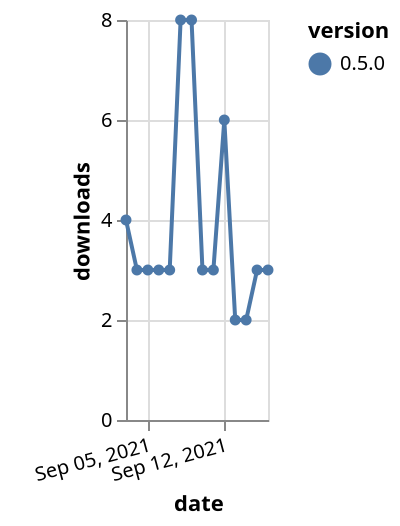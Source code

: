{"$schema": "https://vega.github.io/schema/vega-lite/v5.json", "description": "A simple bar chart with embedded data.", "data": {"values": [{"date": "2021-09-03", "total": 15409, "delta": 4, "version": "0.5.0"}, {"date": "2021-09-04", "total": 15412, "delta": 3, "version": "0.5.0"}, {"date": "2021-09-05", "total": 15415, "delta": 3, "version": "0.5.0"}, {"date": "2021-09-06", "total": 15418, "delta": 3, "version": "0.5.0"}, {"date": "2021-09-07", "total": 15421, "delta": 3, "version": "0.5.0"}, {"date": "2021-09-08", "total": 15429, "delta": 8, "version": "0.5.0"}, {"date": "2021-09-09", "total": 15437, "delta": 8, "version": "0.5.0"}, {"date": "2021-09-10", "total": 15440, "delta": 3, "version": "0.5.0"}, {"date": "2021-09-11", "total": 15443, "delta": 3, "version": "0.5.0"}, {"date": "2021-09-12", "total": 15449, "delta": 6, "version": "0.5.0"}, {"date": "2021-09-13", "total": 15451, "delta": 2, "version": "0.5.0"}, {"date": "2021-09-14", "total": 15453, "delta": 2, "version": "0.5.0"}, {"date": "2021-09-15", "total": 15456, "delta": 3, "version": "0.5.0"}, {"date": "2021-09-16", "total": 15459, "delta": 3, "version": "0.5.0"}]}, "width": "container", "mark": {"type": "line", "point": {"filled": true}}, "encoding": {"x": {"field": "date", "type": "temporal", "timeUnit": "yearmonthdate", "title": "date", "axis": {"labelAngle": -15}}, "y": {"field": "delta", "type": "quantitative", "title": "downloads"}, "color": {"field": "version", "type": "nominal"}, "tooltip": {"field": "delta"}}}
